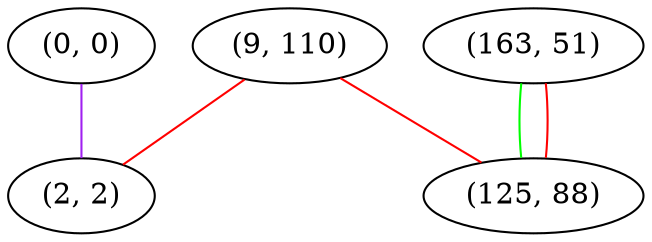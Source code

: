 graph "" {
"(0, 0)";
"(9, 110)";
"(163, 51)";
"(125, 88)";
"(2, 2)";
"(0, 0)" -- "(2, 2)"  [color=purple, key=0, weight=4];
"(9, 110)" -- "(125, 88)"  [color=red, key=0, weight=1];
"(9, 110)" -- "(2, 2)"  [color=red, key=0, weight=1];
"(163, 51)" -- "(125, 88)"  [color=green, key=0, weight=2];
"(163, 51)" -- "(125, 88)"  [color=red, key=1, weight=1];
}
